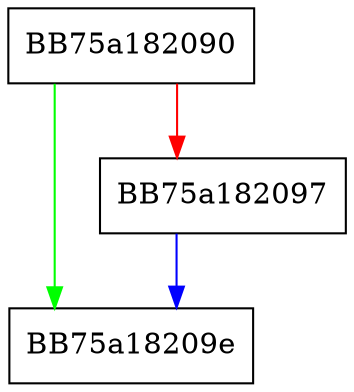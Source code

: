 digraph sqlite3_sql {
  node [shape="box"];
  graph [splines=ortho];
  BB75a182090 -> BB75a18209e [color="green"];
  BB75a182090 -> BB75a182097 [color="red"];
  BB75a182097 -> BB75a18209e [color="blue"];
}